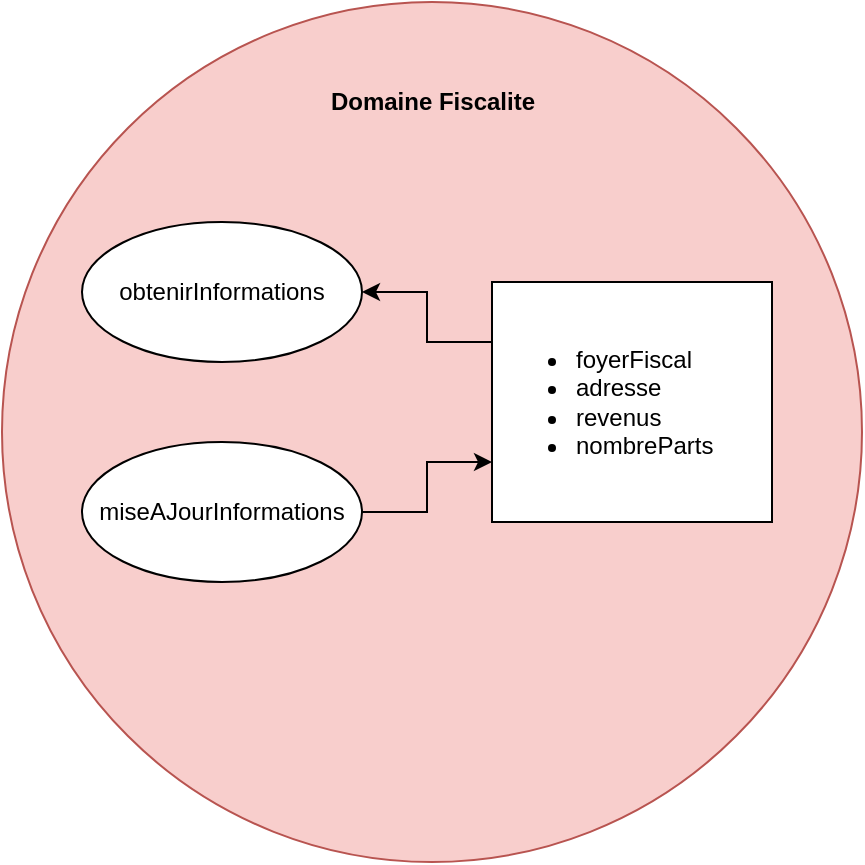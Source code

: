 <mxfile version="14.1.8" type="device"><diagram id="xPfrlCPSm8AYmHVYtHlP" name="Page-1"><mxGraphModel dx="1422" dy="825" grid="1" gridSize="10" guides="1" tooltips="1" connect="1" arrows="1" fold="1" page="1" pageScale="1" pageWidth="850" pageHeight="1100" math="0" shadow="0"><root><mxCell id="0"/><mxCell id="1" parent="0"/><mxCell id="VoGUyuBbHcMGzHgpyxhj-2" value="" style="ellipse;whiteSpace=wrap;html=1;aspect=fixed;fillColor=#f8cecc;strokeColor=#b85450;" parent="1" vertex="1"><mxGeometry x="180" y="190" width="430" height="430" as="geometry"/></mxCell><mxCell id="VoGUyuBbHcMGzHgpyxhj-3" value="&lt;ul&gt;&lt;li&gt;foyerFiscal&lt;/li&gt;&lt;li&gt;adresse&lt;/li&gt;&lt;li&gt;revenus&lt;/li&gt;&lt;li&gt;nombreParts&lt;/li&gt;&lt;/ul&gt;" style="rounded=0;whiteSpace=wrap;html=1;align=left;" parent="1" vertex="1"><mxGeometry x="425" y="330" width="140" height="120" as="geometry"/></mxCell><mxCell id="VoGUyuBbHcMGzHgpyxhj-6" style="edgeStyle=orthogonalEdgeStyle;rounded=0;orthogonalLoop=1;jettySize=auto;html=1;exitX=1;exitY=0.5;exitDx=0;exitDy=0;entryX=0;entryY=0.25;entryDx=0;entryDy=0;startArrow=classic;startFill=1;endArrow=none;endFill=0;" parent="1" source="VoGUyuBbHcMGzHgpyxhj-4" target="VoGUyuBbHcMGzHgpyxhj-3" edge="1"><mxGeometry relative="1" as="geometry"/></mxCell><mxCell id="VoGUyuBbHcMGzHgpyxhj-4" value="obtenirInformations" style="ellipse;whiteSpace=wrap;html=1;" parent="1" vertex="1"><mxGeometry x="220" y="300" width="140" height="70" as="geometry"/></mxCell><mxCell id="VoGUyuBbHcMGzHgpyxhj-7" style="edgeStyle=orthogonalEdgeStyle;rounded=0;orthogonalLoop=1;jettySize=auto;html=1;exitX=1;exitY=0.5;exitDx=0;exitDy=0;entryX=0;entryY=0.75;entryDx=0;entryDy=0;startArrow=none;startFill=0;endArrow=classic;endFill=1;" parent="1" source="VoGUyuBbHcMGzHgpyxhj-5" target="VoGUyuBbHcMGzHgpyxhj-3" edge="1"><mxGeometry relative="1" as="geometry"/></mxCell><mxCell id="VoGUyuBbHcMGzHgpyxhj-5" value="miseAJourInformations" style="ellipse;whiteSpace=wrap;html=1;" parent="1" vertex="1"><mxGeometry x="220" y="410" width="140" height="70" as="geometry"/></mxCell><mxCell id="VoGUyuBbHcMGzHgpyxhj-8" value="&lt;b&gt;Domaine Fiscalite&lt;/b&gt;" style="text;html=1;strokeColor=none;fillColor=none;align=center;verticalAlign=middle;whiteSpace=wrap;rounded=0;" parent="1" vertex="1"><mxGeometry x="327.5" y="230" width="135" height="20" as="geometry"/></mxCell></root></mxGraphModel></diagram></mxfile>